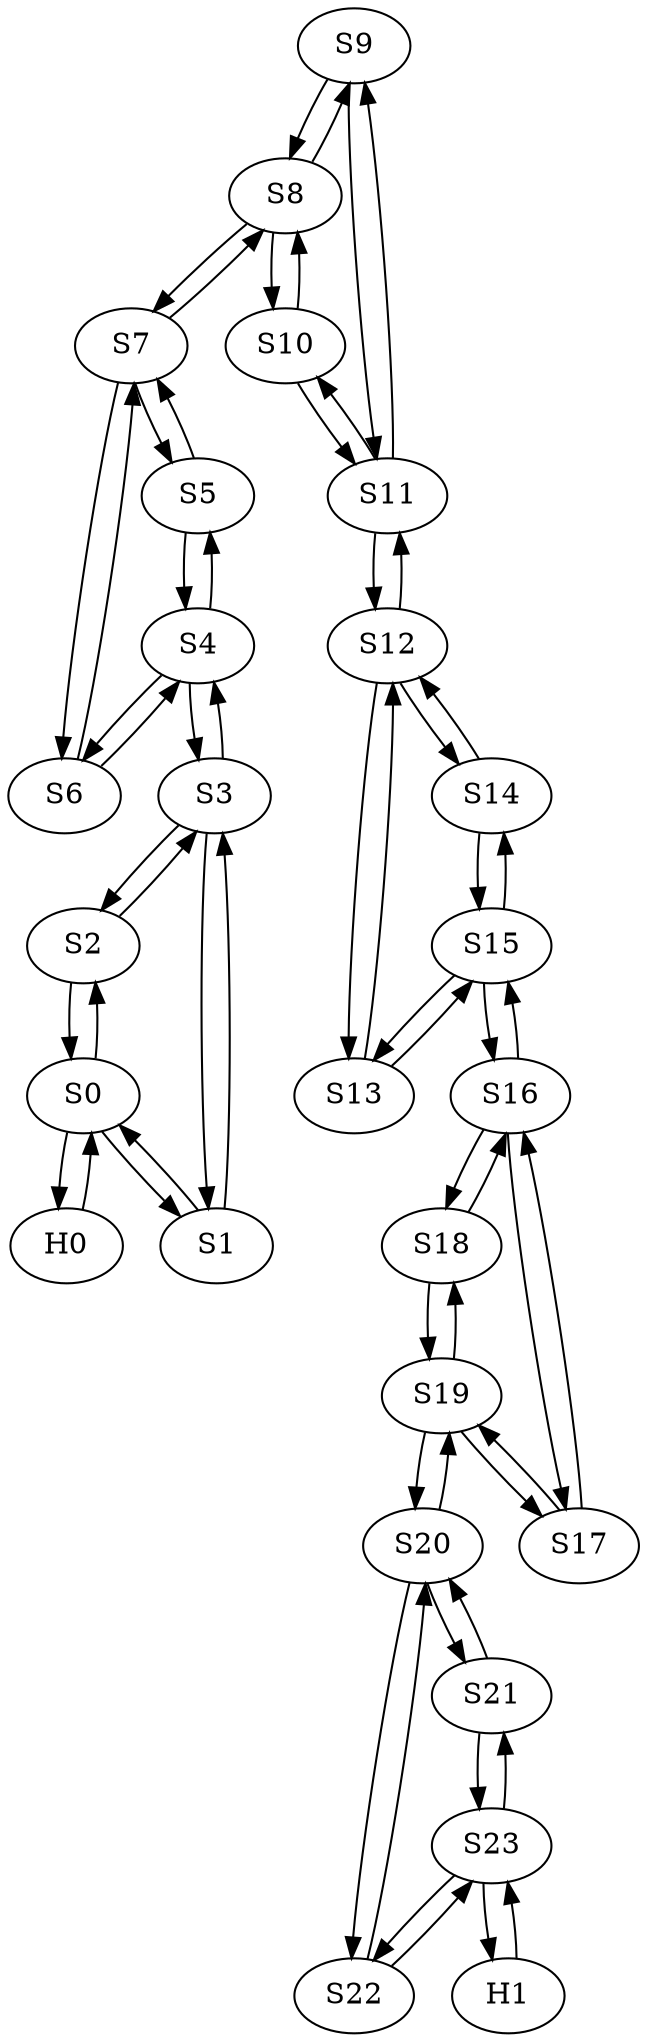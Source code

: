 strict digraph "" {
	S9	 [id=9,
		ip="10.0.0.9",
		mac="00:00:0a:00:00:09",
		type=switch];
	S8	 [id=8,
		ip="10.0.0.8",
		mac="00:00:0a:00:00:08",
		type=switch];
	S9 -> S8	 [dst_port=2,
		src_port=1];
	S11	 [id=11,
		ip="10.0.0.11",
		mac="00:00:0a:00:00:0b",
		type=switch];
	S9 -> S11	 [dst_port=1,
		src_port=2];
	S8 -> S9	 [dst_port=1,
		src_port=2];
	S7	 [id=7,
		ip="10.0.0.7",
		mac="00:00:0a:00:00:07",
		type=switch];
	S8 -> S7	 [dst_port=3,
		src_port=1];
	S10	 [id=10,
		ip="10.0.0.10",
		mac="00:00:0a:00:00:0a",
		type=switch];
	S8 -> S10	 [dst_port=1,
		src_port=3];
	S3	 [id=3,
		ip="10.0.0.3",
		mac="00:00:0a:00:00:03",
		type=switch];
	S2	 [id=2,
		ip="10.0.0.2",
		mac="00:00:0a:00:00:02",
		type=switch];
	S3 -> S2	 [dst_port=2,
		src_port=2];
	S1	 [id=1,
		ip="10.0.0.1",
		mac="00:00:0a:00:00:01",
		type=switch];
	S3 -> S1	 [dst_port=2,
		src_port=1];
	S4	 [id=4,
		ip="10.0.0.4",
		mac="00:00:0a:00:00:04",
		type=switch];
	S3 -> S4	 [dst_port=1,
		src_port=3];
	S2 -> S3	 [dst_port=2,
		src_port=2];
	S0	 [id=0,
		ip="10.0.0.0",
		mac="00:00:0a:00:00:00",
		type=switch];
	S2 -> S0	 [dst_port=3,
		src_port=1];
	S1 -> S3	 [dst_port=1,
		src_port=2];
	S1 -> S0	 [dst_port=2,
		src_port=1];
	S0 -> S2	 [dst_port=1,
		src_port=3];
	S0 -> S1	 [dst_port=1,
		src_port=2];
	H0	 [id=-1,
		ip="10.255.255.253",
		mac="00:00:0a:ff:ff:fd",
		type=host];
	S0 -> H0	 [dst_port=1,
		src_port=1];
	S7 -> S8	 [dst_port=1,
		src_port=3];
	S6	 [id=6,
		ip="10.0.0.6",
		mac="00:00:0a:00:00:06",
		type=switch];
	S7 -> S6	 [dst_port=2,
		src_port=2];
	S5	 [id=5,
		ip="10.0.0.5",
		mac="00:00:0a:00:00:05",
		type=switch];
	S7 -> S5	 [dst_port=2,
		src_port=1];
	S6 -> S7	 [dst_port=2,
		src_port=2];
	S6 -> S4	 [dst_port=3,
		src_port=1];
	S5 -> S7	 [dst_port=1,
		src_port=2];
	S5 -> S4	 [dst_port=2,
		src_port=1];
	S4 -> S3	 [dst_port=3,
		src_port=1];
	S4 -> S6	 [dst_port=1,
		src_port=3];
	S4 -> S5	 [dst_port=1,
		src_port=2];
	S19	 [id=19,
		ip="10.0.0.19",
		mac="00:00:0a:00:00:13",
		type=switch];
	S18	 [id=18,
		ip="10.0.0.18",
		mac="00:00:0a:00:00:12",
		type=switch];
	S19 -> S18	 [dst_port=2,
		src_port=2];
	S17	 [id=17,
		ip="10.0.0.17",
		mac="00:00:0a:00:00:11",
		type=switch];
	S19 -> S17	 [dst_port=2,
		src_port=1];
	S20	 [id=20,
		ip="10.0.0.20",
		mac="00:00:0a:00:00:14",
		type=switch];
	S19 -> S20	 [dst_port=1,
		src_port=3];
	S18 -> S19	 [dst_port=2,
		src_port=2];
	S16	 [id=16,
		ip="10.0.0.16",
		mac="00:00:0a:00:00:10",
		type=switch];
	S18 -> S16	 [dst_port=3,
		src_port=1];
	S13	 [id=13,
		ip="10.0.0.13",
		mac="00:00:0a:00:00:0d",
		type=switch];
	S12	 [id=12,
		ip="10.0.0.12",
		mac="00:00:0a:00:00:0c",
		type=switch];
	S13 -> S12	 [dst_port=2,
		src_port=1];
	S15	 [id=15,
		ip="10.0.0.15",
		mac="00:00:0a:00:00:0f",
		type=switch];
	S13 -> S15	 [dst_port=1,
		src_port=2];
	S12 -> S13	 [dst_port=1,
		src_port=2];
	S12 -> S11	 [dst_port=3,
		src_port=1];
	S14	 [id=14,
		ip="10.0.0.14",
		mac="00:00:0a:00:00:0e",
		type=switch];
	S12 -> S14	 [dst_port=1,
		src_port=3];
	S11 -> S9	 [dst_port=2,
		src_port=1];
	S11 -> S12	 [dst_port=1,
		src_port=3];
	S11 -> S10	 [dst_port=2,
		src_port=2];
	S10 -> S8	 [dst_port=3,
		src_port=1];
	S10 -> S11	 [dst_port=2,
		src_port=2];
	S17 -> S19	 [dst_port=1,
		src_port=2];
	S17 -> S16	 [dst_port=2,
		src_port=1];
	S16 -> S18	 [dst_port=1,
		src_port=3];
	S16 -> S17	 [dst_port=1,
		src_port=2];
	S16 -> S15	 [dst_port=3,
		src_port=1];
	S15 -> S13	 [dst_port=2,
		src_port=1];
	S15 -> S16	 [dst_port=1,
		src_port=3];
	S15 -> S14	 [dst_port=2,
		src_port=2];
	S14 -> S12	 [dst_port=3,
		src_port=1];
	S14 -> S15	 [dst_port=2,
		src_port=2];
	S22	 [id=22,
		ip="10.0.0.22",
		mac="00:00:0a:00:00:16",
		type=switch];
	S23	 [id=23,
		ip="10.0.0.23",
		mac="00:00:0a:00:00:17",
		type=switch];
	S22 -> S23	 [dst_port=2,
		src_port=2];
	S22 -> S20	 [dst_port=3,
		src_port=1];
	S23 -> S22	 [dst_port=2,
		src_port=2];
	S21	 [id=21,
		ip="10.0.0.21",
		mac="00:00:0a:00:00:15",
		type=switch];
	S23 -> S21	 [dst_port=2,
		src_port=1];
	H1	 [id=24,
		ip="10.0.0.24",
		mac="00:00:0a:00:00:18",
		type=host];
	S23 -> H1	 [dst_port=1,
		src_port=3];
	S20 -> S19	 [dst_port=3,
		src_port=1];
	S20 -> S22	 [dst_port=1,
		src_port=3];
	S20 -> S21	 [dst_port=1,
		src_port=2];
	S21 -> S23	 [dst_port=1,
		src_port=2];
	S21 -> S20	 [dst_port=2,
		src_port=1];
	H0 -> S0	 [dst_port=1,
		src_port=1];
	H1 -> S23	 [dst_port=3,
		src_port=1];
}
